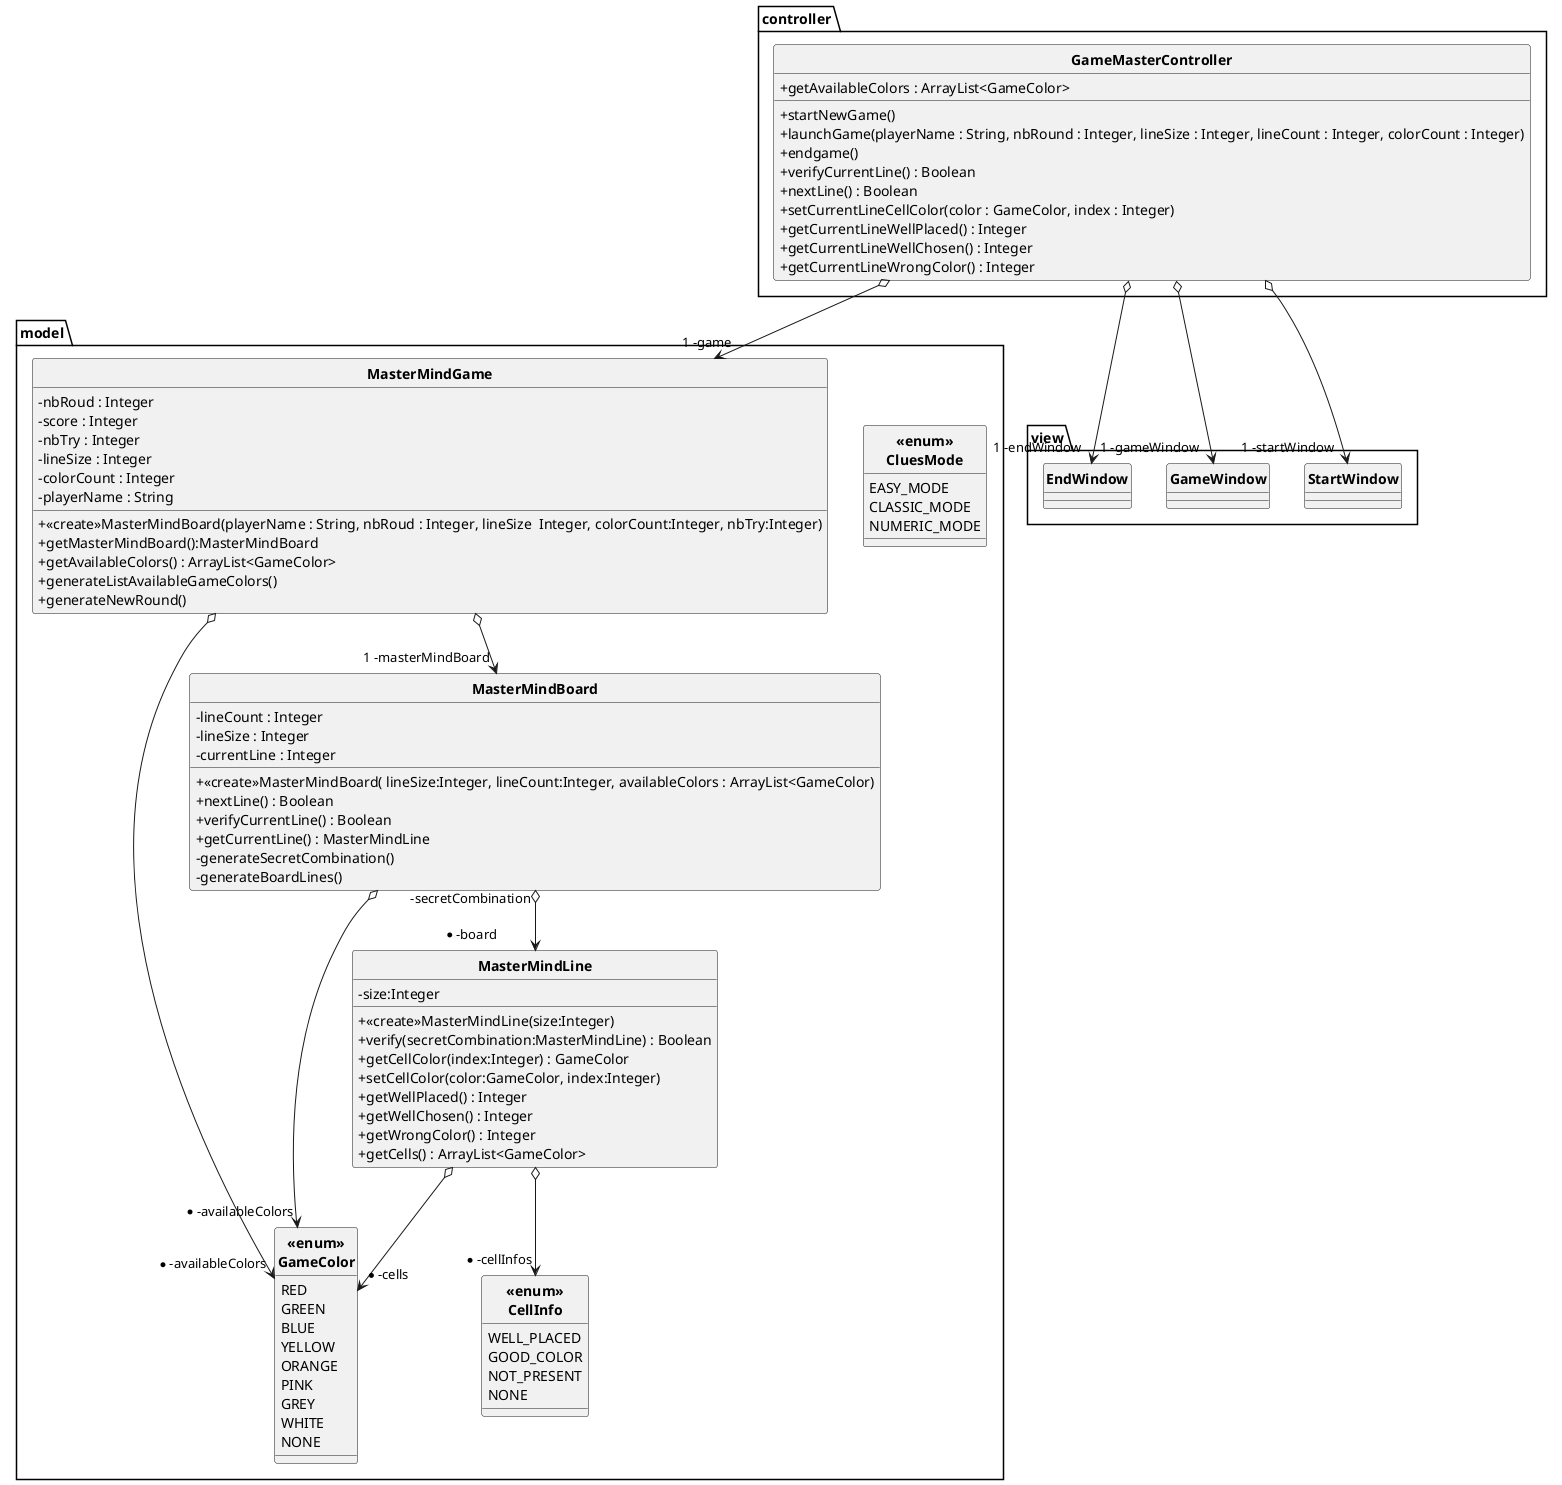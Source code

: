 @startuml
skinparam style strictuml
skinparam classAttributeIconSize 0
skinparam classFontStyle Bold

package model
{
    enum "<<enum>>\nCellInfo" as CellInfo
    {
        WELL_PLACED
        GOOD_COLOR
        NOT_PRESENT
        NONE
    }

    enum "<<enum>>\nCluesMode" as CluesMode
    {
        EASY_MODE
        CLASSIC_MODE
        NUMERIC_MODE
    }

    enum "<<enum>>\nGameColor" as GameColor
    {
        RED
        GREEN
        BLUE
        YELLOW
        ORANGE
        PINK
        GREY
        WHITE
        NONE
    }

    class MasterMindBoard
    {
        -lineCount : Integer
        -lineSize : Integer
        -currentLine : Integer
        +<<create>>MasterMindBoard( lineSize:Integer, lineCount:Integer, availableColors : ArrayList<GameColor)
        +nextLine() : Boolean
        +verifyCurrentLine() : Boolean
        +getCurrentLine() : MasterMindLine
        -generateSecretCombination()
        -generateBoardLines()
    }


    MasterMindBoard o--> "-secretCombination\n\n* -board" MasterMindLine
    MasterMindBoard o--> "* -availableColors" GameColor

    class MasterMindGame
    {
         -  nbRoud : Integer
         -  score : Integer
         -  nbTry : Integer
         -  lineSize : Integer
         -  colorCount : Integer
         -  playerName : String
         +<<create>>MasterMindBoard(playerName : String, nbRoud : Integer, lineSize  Integer, colorCount:Integer, nbTry:Integer)
         +getMasterMindBoard():MasterMindBoard
         +getAvailableColors() : ArrayList<GameColor>
         +generateListAvailableGameColors()
         +generateNewRound()
    }

    MasterMindGame o--> "1 -masterMindBoard"MasterMindBoard
    MasterMindGame o--> "* -availableColors"GameColor

    class MasterMindLine
    {
        - size:Integer
        +<<create>>MasterMindLine(size:Integer)
        + verify(secretCombination:MasterMindLine) : Boolean
        + getCellColor(index:Integer) : GameColor
        + setCellColor(color:GameColor, index:Integer)
        + getWellPlaced() : Integer
        + getWellChosen() : Integer
        + getWrongColor() : Integer
        + getCells() : ArrayList<GameColor>
    }

    MasterMindLine o--> "* -cells"GameColor
    MasterMindLine o--> "* -cellInfos"CellInfo
}

package view
{
    class StartWindow
    {
    }
    class GameWindow
    {
    }
    class EndWindow
    {
    }
}

package controller
{
    class GameMasterController
    {
        + startNewGame()
        + launchGame(playerName : String, nbRound : Integer, lineSize : Integer, lineCount : Integer, colorCount : Integer)
        + endgame()
        + getAvailableColors : ArrayList<GameColor>
        + verifyCurrentLine() : Boolean
        + nextLine() : Boolean
        + setCurrentLineCellColor(color : GameColor, index : Integer)
        + getCurrentLineWellPlaced() : Integer
        + getCurrentLineWellChosen() : Integer
        + getCurrentLineWrongColor() : Integer

    }

    GameMasterController o--> "1 -startWindow" StartWindow
    GameMasterController o--> "1 -gameWindow" GameWindow
    GameMasterController o--> "1 -endWindow" EndWindow
    GameMasterController o--> "1 -game" MasterMindGame

}
@enduml